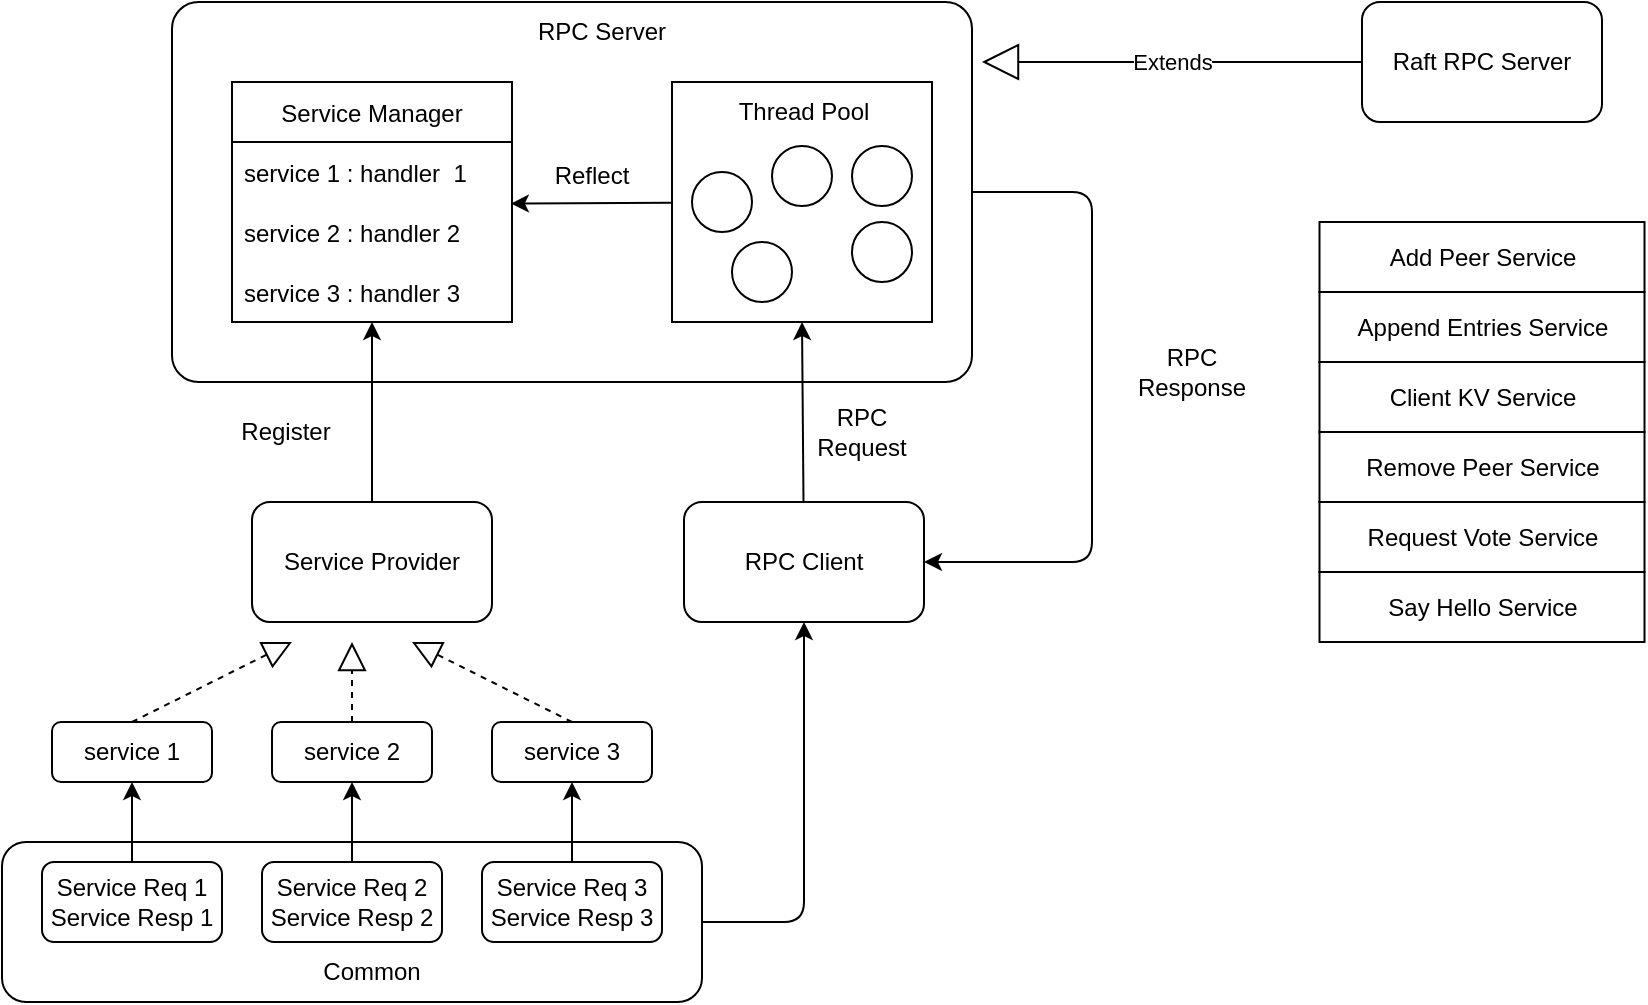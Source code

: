 <mxfile>
    <diagram id="5NCVFPUofBHehfR3HdVc" name="第 1 页">
        <mxGraphModel dx="1238" dy="480" grid="1" gridSize="10" guides="1" tooltips="1" connect="1" arrows="1" fold="1" page="1" pageScale="1" pageWidth="1600" pageHeight="1200" math="0" shadow="0">
            <root>
                <mxCell id="0"/>
                <mxCell id="1" parent="0"/>
                <mxCell id="36" style="edgeStyle=none;html=1;entryX=1;entryY=0.5;entryDx=0;entryDy=0;" edge="1" parent="1" source="2" target="31">
                    <mxGeometry relative="1" as="geometry">
                        <mxPoint x="685" y="165" as="targetPoint"/>
                        <Array as="points">
                            <mxPoint x="635" y="165"/>
                            <mxPoint x="635" y="350"/>
                        </Array>
                    </mxGeometry>
                </mxCell>
                <mxCell id="2" value="" style="rounded=1;whiteSpace=wrap;html=1;arcSize=7;" vertex="1" parent="1">
                    <mxGeometry x="175" y="70" width="400" height="190" as="geometry"/>
                </mxCell>
                <mxCell id="8" value="Service Manager" style="swimlane;fontStyle=0;childLayout=stackLayout;horizontal=1;startSize=30;horizontalStack=0;resizeParent=1;resizeParentMax=0;resizeLast=0;collapsible=1;marginBottom=0;" vertex="1" parent="1">
                    <mxGeometry x="205" y="110" width="140" height="120" as="geometry"/>
                </mxCell>
                <mxCell id="9" value="service 1 : handler  1" style="text;strokeColor=none;fillColor=none;align=left;verticalAlign=middle;spacingLeft=4;spacingRight=4;overflow=hidden;points=[[0,0.5],[1,0.5]];portConstraint=eastwest;rotatable=0;" vertex="1" parent="8">
                    <mxGeometry y="30" width="140" height="30" as="geometry"/>
                </mxCell>
                <mxCell id="10" value="service 2 : handler 2" style="text;strokeColor=none;fillColor=none;align=left;verticalAlign=middle;spacingLeft=4;spacingRight=4;overflow=hidden;points=[[0,0.5],[1,0.5]];portConstraint=eastwest;rotatable=0;" vertex="1" parent="8">
                    <mxGeometry y="60" width="140" height="30" as="geometry"/>
                </mxCell>
                <mxCell id="11" value="service 3 : handler 3" style="text;strokeColor=none;fillColor=none;align=left;verticalAlign=middle;spacingLeft=4;spacingRight=4;overflow=hidden;points=[[0,0.5],[1,0.5]];portConstraint=eastwest;rotatable=0;" vertex="1" parent="8">
                    <mxGeometry y="90" width="140" height="30" as="geometry"/>
                </mxCell>
                <mxCell id="12" value="RPC Server" style="text;html=1;strokeColor=none;fillColor=none;align=center;verticalAlign=middle;whiteSpace=wrap;rounded=0;" vertex="1" parent="1">
                    <mxGeometry x="345" y="70" width="90" height="30" as="geometry"/>
                </mxCell>
                <mxCell id="19" style="edgeStyle=none;html=1;entryX=0.996;entryY=0.027;entryDx=0;entryDy=0;entryPerimeter=0;" edge="1" parent="1" source="14" target="10">
                    <mxGeometry relative="1" as="geometry"/>
                </mxCell>
                <mxCell id="14" value="" style="rounded=0;whiteSpace=wrap;html=1;" vertex="1" parent="1">
                    <mxGeometry x="425" y="110" width="130" height="120" as="geometry"/>
                </mxCell>
                <mxCell id="20" value="Reflect" style="text;html=1;strokeColor=none;fillColor=none;align=center;verticalAlign=middle;whiteSpace=wrap;rounded=0;" vertex="1" parent="1">
                    <mxGeometry x="355" y="142" width="60" height="30" as="geometry"/>
                </mxCell>
                <mxCell id="22" value="" style="ellipse;whiteSpace=wrap;html=1;aspect=fixed;" vertex="1" parent="1">
                    <mxGeometry x="475" y="142" width="30" height="30" as="geometry"/>
                </mxCell>
                <mxCell id="23" value="" style="ellipse;whiteSpace=wrap;html=1;aspect=fixed;" vertex="1" parent="1">
                    <mxGeometry x="515" y="142" width="30" height="30" as="geometry"/>
                </mxCell>
                <mxCell id="24" value="" style="ellipse;whiteSpace=wrap;html=1;aspect=fixed;" vertex="1" parent="1">
                    <mxGeometry x="455" y="190" width="30" height="30" as="geometry"/>
                </mxCell>
                <mxCell id="25" value="" style="ellipse;whiteSpace=wrap;html=1;aspect=fixed;" vertex="1" parent="1">
                    <mxGeometry x="515" y="180" width="30" height="30" as="geometry"/>
                </mxCell>
                <mxCell id="27" value="" style="ellipse;whiteSpace=wrap;html=1;aspect=fixed;direction=south;" vertex="1" parent="1">
                    <mxGeometry x="435" y="155" width="30" height="30" as="geometry"/>
                </mxCell>
                <mxCell id="28" value="Thread Pool" style="text;html=1;strokeColor=none;fillColor=none;align=center;verticalAlign=middle;whiteSpace=wrap;rounded=0;" vertex="1" parent="1">
                    <mxGeometry x="451" y="110" width="80" height="30" as="geometry"/>
                </mxCell>
                <mxCell id="30" value="" style="edgeStyle=none;html=1;" edge="1" parent="1" source="29" target="11">
                    <mxGeometry relative="1" as="geometry"/>
                </mxCell>
                <mxCell id="29" value="Service Provider" style="rounded=1;whiteSpace=wrap;html=1;" vertex="1" parent="1">
                    <mxGeometry x="215" y="320" width="120" height="60" as="geometry"/>
                </mxCell>
                <mxCell id="33" style="edgeStyle=none;html=1;entryX=0.5;entryY=1;entryDx=0;entryDy=0;" edge="1" parent="1" source="31" target="14">
                    <mxGeometry relative="1" as="geometry"/>
                </mxCell>
                <mxCell id="31" value="RPC Client" style="rounded=1;whiteSpace=wrap;html=1;" vertex="1" parent="1">
                    <mxGeometry x="431" y="320" width="120" height="60" as="geometry"/>
                </mxCell>
                <mxCell id="34" value="RPC Request" style="text;html=1;strokeColor=none;fillColor=none;align=center;verticalAlign=middle;whiteSpace=wrap;rounded=0;" vertex="1" parent="1">
                    <mxGeometry x="490" y="270" width="60" height="30" as="geometry"/>
                </mxCell>
                <mxCell id="35" value="Register" style="text;html=1;strokeColor=none;fillColor=none;align=center;verticalAlign=middle;whiteSpace=wrap;rounded=0;" vertex="1" parent="1">
                    <mxGeometry x="202" y="270" width="60" height="30" as="geometry"/>
                </mxCell>
                <mxCell id="38" value="RPC Response" style="text;html=1;strokeColor=none;fillColor=none;align=center;verticalAlign=middle;whiteSpace=wrap;rounded=0;" vertex="1" parent="1">
                    <mxGeometry x="655" y="240" width="60" height="30" as="geometry"/>
                </mxCell>
                <mxCell id="39" value="service 1" style="rounded=1;whiteSpace=wrap;html=1;" vertex="1" parent="1">
                    <mxGeometry x="115" y="430" width="80" height="30" as="geometry"/>
                </mxCell>
                <mxCell id="40" value="service 2" style="rounded=1;whiteSpace=wrap;html=1;" vertex="1" parent="1">
                    <mxGeometry x="225" y="430" width="80" height="30" as="geometry"/>
                </mxCell>
                <mxCell id="41" value="service 3" style="rounded=1;whiteSpace=wrap;html=1;" vertex="1" parent="1">
                    <mxGeometry x="335" y="430" width="80" height="30" as="geometry"/>
                </mxCell>
                <mxCell id="42" value="" style="endArrow=block;dashed=1;endFill=0;endSize=12;html=1;exitX=0.5;exitY=0;exitDx=0;exitDy=0;" edge="1" parent="1" source="39">
                    <mxGeometry width="160" relative="1" as="geometry">
                        <mxPoint x="455" y="350" as="sourcePoint"/>
                        <mxPoint x="235" y="390" as="targetPoint"/>
                    </mxGeometry>
                </mxCell>
                <mxCell id="43" value="" style="endArrow=block;dashed=1;endFill=0;endSize=12;html=1;exitX=0.5;exitY=0;exitDx=0;exitDy=0;" edge="1" parent="1" source="40">
                    <mxGeometry width="160" relative="1" as="geometry">
                        <mxPoint x="165" y="440" as="sourcePoint"/>
                        <mxPoint x="265" y="390" as="targetPoint"/>
                    </mxGeometry>
                </mxCell>
                <mxCell id="44" value="" style="endArrow=block;dashed=1;endFill=0;endSize=12;html=1;exitX=0.5;exitY=0;exitDx=0;exitDy=0;" edge="1" parent="1" source="41">
                    <mxGeometry width="160" relative="1" as="geometry">
                        <mxPoint x="175" y="450" as="sourcePoint"/>
                        <mxPoint x="295" y="390" as="targetPoint"/>
                    </mxGeometry>
                </mxCell>
                <mxCell id="54" style="edgeStyle=none;html=1;entryX=0.5;entryY=1;entryDx=0;entryDy=0;" edge="1" parent="1" source="46" target="31">
                    <mxGeometry relative="1" as="geometry">
                        <mxPoint x="560" y="530" as="targetPoint"/>
                        <Array as="points">
                            <mxPoint x="491" y="530"/>
                        </Array>
                    </mxGeometry>
                </mxCell>
                <mxCell id="46" value="" style="rounded=1;whiteSpace=wrap;html=1;" vertex="1" parent="1">
                    <mxGeometry x="90" y="490" width="350" height="80" as="geometry"/>
                </mxCell>
                <mxCell id="47" value="Common" style="text;html=1;strokeColor=none;fillColor=none;align=center;verticalAlign=middle;whiteSpace=wrap;rounded=0;" vertex="1" parent="1">
                    <mxGeometry x="245" y="540" width="60" height="30" as="geometry"/>
                </mxCell>
                <mxCell id="49" value="" style="edgeStyle=none;html=1;" edge="1" parent="1" source="48" target="39">
                    <mxGeometry relative="1" as="geometry"/>
                </mxCell>
                <mxCell id="48" value="Service Req 1&lt;br&gt;Service Resp 1" style="rounded=1;whiteSpace=wrap;html=1;" vertex="1" parent="1">
                    <mxGeometry x="110" y="500" width="90" height="40" as="geometry"/>
                </mxCell>
                <mxCell id="53" value="" style="edgeStyle=none;html=1;" edge="1" parent="1" source="50" target="40">
                    <mxGeometry relative="1" as="geometry"/>
                </mxCell>
                <mxCell id="50" value="Service Req 2&lt;br&gt;Service Resp 2" style="rounded=1;whiteSpace=wrap;html=1;" vertex="1" parent="1">
                    <mxGeometry x="220" y="500" width="90" height="40" as="geometry"/>
                </mxCell>
                <mxCell id="52" value="" style="edgeStyle=none;html=1;" edge="1" parent="1" source="51" target="41">
                    <mxGeometry relative="1" as="geometry"/>
                </mxCell>
                <mxCell id="51" value="Service Req 3&lt;br&gt;Service Resp 3" style="rounded=1;whiteSpace=wrap;html=1;" vertex="1" parent="1">
                    <mxGeometry x="330" y="500" width="90" height="40" as="geometry"/>
                </mxCell>
                <mxCell id="55" value="Raft RPC Server" style="rounded=1;whiteSpace=wrap;html=1;" vertex="1" parent="1">
                    <mxGeometry x="770" y="70" width="120" height="60" as="geometry"/>
                </mxCell>
                <mxCell id="56" value="Extends" style="endArrow=block;endSize=16;endFill=0;html=1;exitX=0;exitY=0.5;exitDx=0;exitDy=0;" edge="1" parent="1" source="55">
                    <mxGeometry width="160" relative="1" as="geometry">
                        <mxPoint x="610" y="300" as="sourcePoint"/>
                        <mxPoint x="580" y="100" as="targetPoint"/>
                    </mxGeometry>
                </mxCell>
                <mxCell id="65" value="Add Peer Service" style="html=1;" vertex="1" parent="1">
                    <mxGeometry x="748.75" y="180" width="162.5" height="35" as="geometry"/>
                </mxCell>
                <mxCell id="66" value="Append Entries Service" style="html=1;" vertex="1" parent="1">
                    <mxGeometry x="748.75" y="215" width="162.5" height="35" as="geometry"/>
                </mxCell>
                <mxCell id="67" value="Client KV Service" style="html=1;" vertex="1" parent="1">
                    <mxGeometry x="748.75" y="250" width="162.5" height="35" as="geometry"/>
                </mxCell>
                <mxCell id="68" value="Remove Peer Service" style="html=1;" vertex="1" parent="1">
                    <mxGeometry x="748.75" y="285" width="162.5" height="35" as="geometry"/>
                </mxCell>
                <mxCell id="69" value="Request Vote Service" style="html=1;" vertex="1" parent="1">
                    <mxGeometry x="748.75" y="320" width="162.5" height="35" as="geometry"/>
                </mxCell>
                <mxCell id="70" value="Say Hello Service" style="html=1;" vertex="1" parent="1">
                    <mxGeometry x="748.75" y="355" width="162.5" height="35" as="geometry"/>
                </mxCell>
            </root>
        </mxGraphModel>
    </diagram>
</mxfile>
